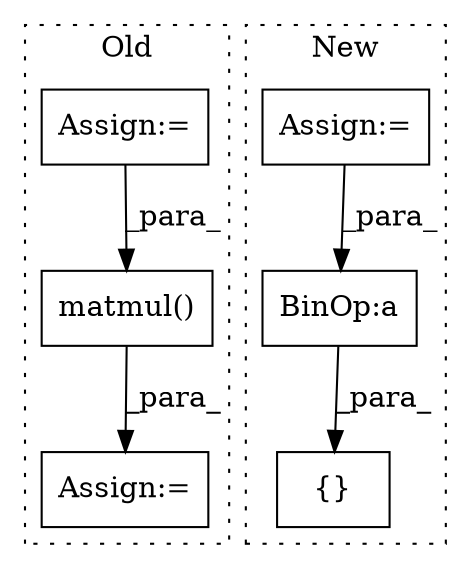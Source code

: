 digraph G {
subgraph cluster0 {
1 [label="matmul()" a="75" s="5524,5546" l="10,1" shape="box"];
4 [label="Assign:=" a="68" s="4929" l="3" shape="box"];
6 [label="Assign:=" a="68" s="5521" l="3" shape="box"];
label = "Old";
style="dotted";
}
subgraph cluster1 {
2 [label="{}" a="59" s="5307,5330" l="1,0" shape="box"];
3 [label="BinOp:a" a="82" s="5176" l="3" shape="box"];
5 [label="Assign:=" a="68" s="5058" l="3" shape="box"];
label = "New";
style="dotted";
}
1 -> 6 [label="_para_"];
3 -> 2 [label="_para_"];
4 -> 1 [label="_para_"];
5 -> 3 [label="_para_"];
}